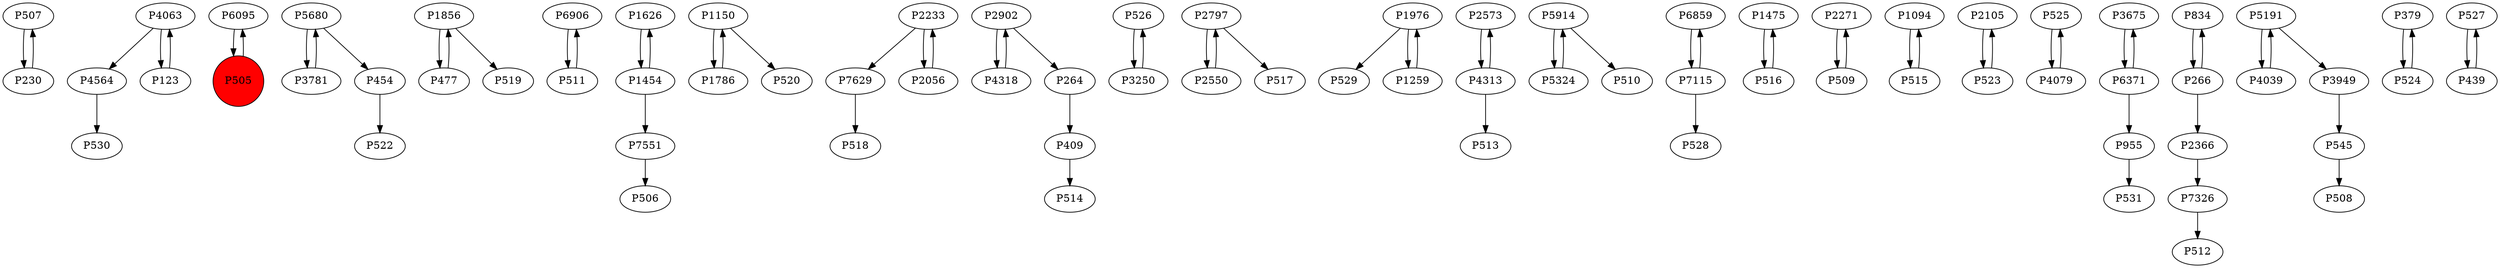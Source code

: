 digraph {
	P507 -> P230
	P4063 -> P4564
	P6095 -> P505
	P454 -> P522
	P1856 -> P477
	P6906 -> P511
	P4063 -> P123
	P505 -> P6095
	P1626 -> P1454
	P1150 -> P1786
	P1150 -> P520
	P2233 -> P7629
	P409 -> P514
	P526 -> P3250
	P2797 -> P2550
	P264 -> P409
	P1976 -> P529
	P3781 -> P5680
	P1786 -> P1150
	P2573 -> P4313
	P5914 -> P5324
	P6859 -> P7115
	P1475 -> P516
	P2271 -> P509
	P4318 -> P2902
	P3250 -> P526
	P1094 -> P515
	P2105 -> P523
	P1259 -> P1976
	P525 -> P4079
	P3675 -> P6371
	P834 -> P266
	P2902 -> P264
	P123 -> P4063
	P4313 -> P2573
	P5191 -> P4039
	P7551 -> P506
	P7115 -> P6859
	P1454 -> P1626
	P266 -> P834
	P6371 -> P3675
	P4313 -> P513
	P509 -> P2271
	P1856 -> P519
	P511 -> P6906
	P379 -> P524
	P524 -> P379
	P5324 -> P5914
	P1976 -> P1259
	P515 -> P1094
	P7326 -> P512
	P2550 -> P2797
	P7115 -> P528
	P6371 -> P955
	P1454 -> P7551
	P2797 -> P517
	P2233 -> P2056
	P527 -> P439
	P545 -> P508
	P5914 -> P510
	P955 -> P531
	P523 -> P2105
	P5680 -> P454
	P4039 -> P5191
	P477 -> P1856
	P266 -> P2366
	P4564 -> P530
	P7629 -> P518
	P5680 -> P3781
	P2366 -> P7326
	P3949 -> P545
	P2056 -> P2233
	P230 -> P507
	P439 -> P527
	P4079 -> P525
	P516 -> P1475
	P2902 -> P4318
	P5191 -> P3949
	P505 [shape=circle]
	P505 [style=filled]
	P505 [fillcolor=red]
}